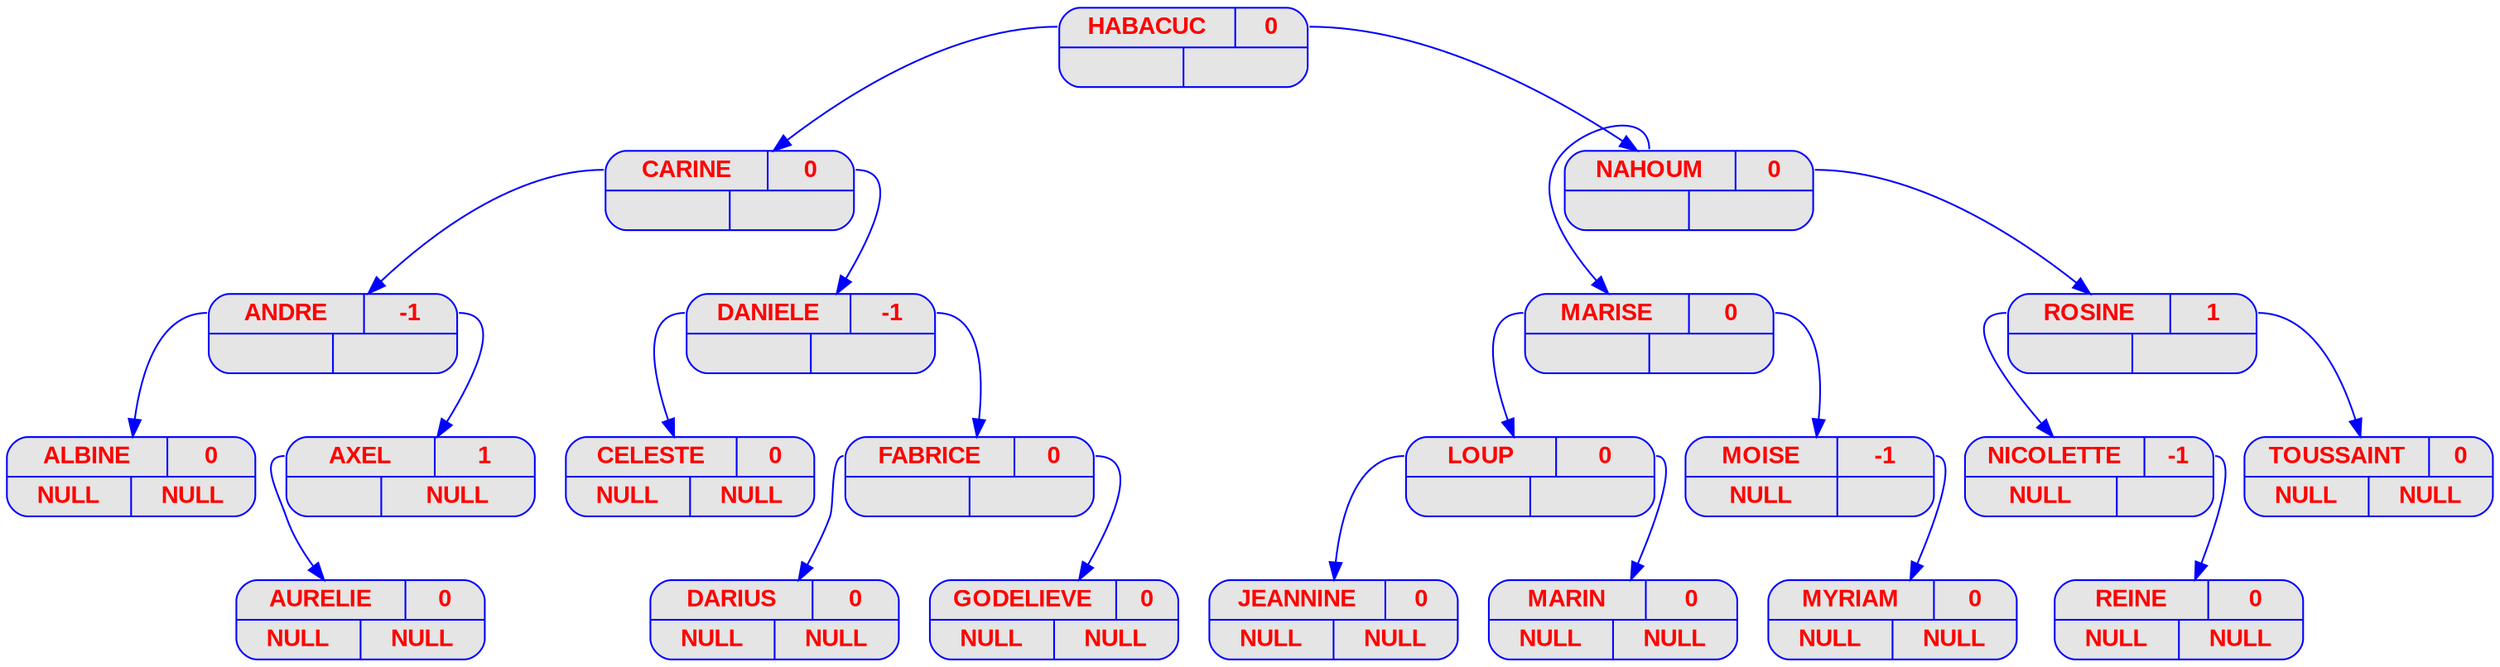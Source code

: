 digraph displayAVL {
	node [
		fontname  = "Arial bold" 
		fontsize  = "14"
		fontcolor = "red"
		style     = "rounded, filled"
		shape     = "record"
		fillcolor = "grey90"
		color     = "blue"
		width     = "2"
	]

	edge [
		color     = "blue"
	]

	HABACUC [label = "{{<g> HABACUC | <d> 0 } | { <g> | <d>}}"];
	HABACUC:g -> CARINE;
	CARINE [label = "{{<g> CARINE | <d> 0 } | { <g> | <d>}}"];
	CARINE:g -> ANDRE;
	ANDRE [label = "{{<g> ANDRE | <d> -1 } | { <g> | <d>}}"];
	ANDRE:g -> ALBINE;
	ALBINE [label = "{{<g> ALBINE | <d> 0 } | { <g> | <d>}}"];
	ALBINE [label = "{{<g> ALBINE | <d> 0 }| { <g> NULL | <d> NULL}}"];
	ANDRE:d -> AXEL;
	AXEL [label = "{{<g> AXEL | <d> 1 } | { <g> | <d>}}"];
	AXEL [label = "{{<g> AXEL | <d> 1 }| { <g> | <d> NULL}}"];
	AXEL:g -> AURELIE;
	AURELIE [label = "{{<g> AURELIE | <d> 0 } | { <g> | <d>}}"];
	AURELIE [label = "{{<g> AURELIE | <d> 0 }| { <g> NULL | <d> NULL}}"];
	CARINE:d -> DANIELE;
	DANIELE [label = "{{<g> DANIELE | <d> -1 } | { <g> | <d>}}"];
	DANIELE:g -> CELESTE;
	CELESTE [label = "{{<g> CELESTE | <d> 0 } | { <g> | <d>}}"];
	CELESTE [label = "{{<g> CELESTE | <d> 0 }| { <g> NULL | <d> NULL}}"];
	DANIELE:d -> FABRICE;
	FABRICE [label = "{{<g> FABRICE | <d> 0 } | { <g> | <d>}}"];
	FABRICE:g -> DARIUS;
	DARIUS [label = "{{<g> DARIUS | <d> 0 } | { <g> | <d>}}"];
	DARIUS [label = "{{<g> DARIUS | <d> 0 }| { <g> NULL | <d> NULL}}"];
	FABRICE:d -> GODELIEVE;
	GODELIEVE [label = "{{<g> GODELIEVE | <d> 0 } | { <g> | <d>}}"];
	GODELIEVE [label = "{{<g> GODELIEVE | <d> 0 }| { <g> NULL | <d> NULL}}"];
	HABACUC:d -> NAHOUM;
	NAHOUM [label = "{{<g> NAHOUM | <d> 0 } | { <g> | <d>}}"];
	NAHOUM:g -> MARISE;
	MARISE [label = "{{<g> MARISE | <d> 0 } | { <g> | <d>}}"];
	MARISE:g -> LOUP;
	LOUP [label = "{{<g> LOUP | <d> 0 } | { <g> | <d>}}"];
	LOUP:g -> JEANNINE;
	JEANNINE [label = "{{<g> JEANNINE | <d> 0 } | { <g> | <d>}}"];
	JEANNINE [label = "{{<g> JEANNINE | <d> 0 }| { <g> NULL | <d> NULL}}"];
	LOUP:d -> MARIN;
	MARIN [label = "{{<g> MARIN | <d> 0 } | { <g> | <d>}}"];
	MARIN [label = "{{<g> MARIN | <d> 0 }| { <g> NULL | <d> NULL}}"];
	MARISE:d -> MOISE;
	MOISE [label = "{{<g> MOISE | <d> -1 } | { <g> | <d>}}"];
	MOISE [label = "{{<g> MOISE | <d> -1 }| { <g> NULL | <d> }}"];
	MOISE:d -> MYRIAM;
	MYRIAM [label = "{{<g> MYRIAM | <d> 0 } | { <g> | <d>}}"];
	MYRIAM [label = "{{<g> MYRIAM | <d> 0 }| { <g> NULL | <d> NULL}}"];
	NAHOUM:d -> ROSINE;
	ROSINE [label = "{{<g> ROSINE | <d> 1 } | { <g> | <d>}}"];
	ROSINE:g -> NICOLETTE;
	NICOLETTE [label = "{{<g> NICOLETTE | <d> -1 } | { <g> | <d>}}"];
	NICOLETTE [label = "{{<g> NICOLETTE | <d> -1 }| { <g> NULL | <d> }}"];
	NICOLETTE:d -> REINE;
	REINE [label = "{{<g> REINE | <d> 0 } | { <g> | <d>}}"];
	REINE [label = "{{<g> REINE | <d> 0 }| { <g> NULL | <d> NULL}}"];
	ROSINE:d -> TOUSSAINT;
	TOUSSAINT [label = "{{<g> TOUSSAINT | <d> 0 } | { <g> | <d>}}"];
	TOUSSAINT [label = "{{<g> TOUSSAINT | <d> 0 }| { <g> NULL | <d> NULL}}"];
}
